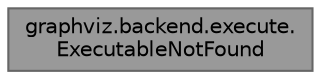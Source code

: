 digraph "graphviz.backend.execute.ExecutableNotFound"
{
 
  bgcolor="transparent";
  edge [fontname=Helvetica,fontsize=10,labelfontname=Helvetica,labelfontsize=10];
  node [fontname=Helvetica,fontsize=10,shape=box,height=0.2,width=0.4];
  Node1 [id="Node000001",label="graphviz.backend.execute.\lExecutableNotFound",height=0.2,width=0.4,color="gray40", fillcolor="grey60", style="filled", fontcolor="black",tooltip=" "];
}
